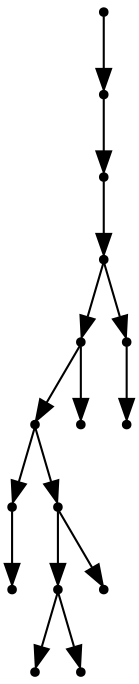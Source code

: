 digraph {
  15 [shape=point];
  14 [shape=point];
  13 [shape=point];
  12 [shape=point];
  9 [shape=point];
  7 [shape=point];
  1 [shape=point];
  0 [shape=point];
  6 [shape=point];
  4 [shape=point];
  2 [shape=point];
  3 [shape=point];
  5 [shape=point];
  8 [shape=point];
  11 [shape=point];
  10 [shape=point];
15 -> 14;
14 -> 13;
13 -> 12;
12 -> 9;
9 -> 7;
7 -> 1;
1 -> 0;
7 -> 6;
6 -> 4;
4 -> 2;
4 -> 3;
6 -> 5;
9 -> 8;
12 -> 11;
11 -> 10;
}
